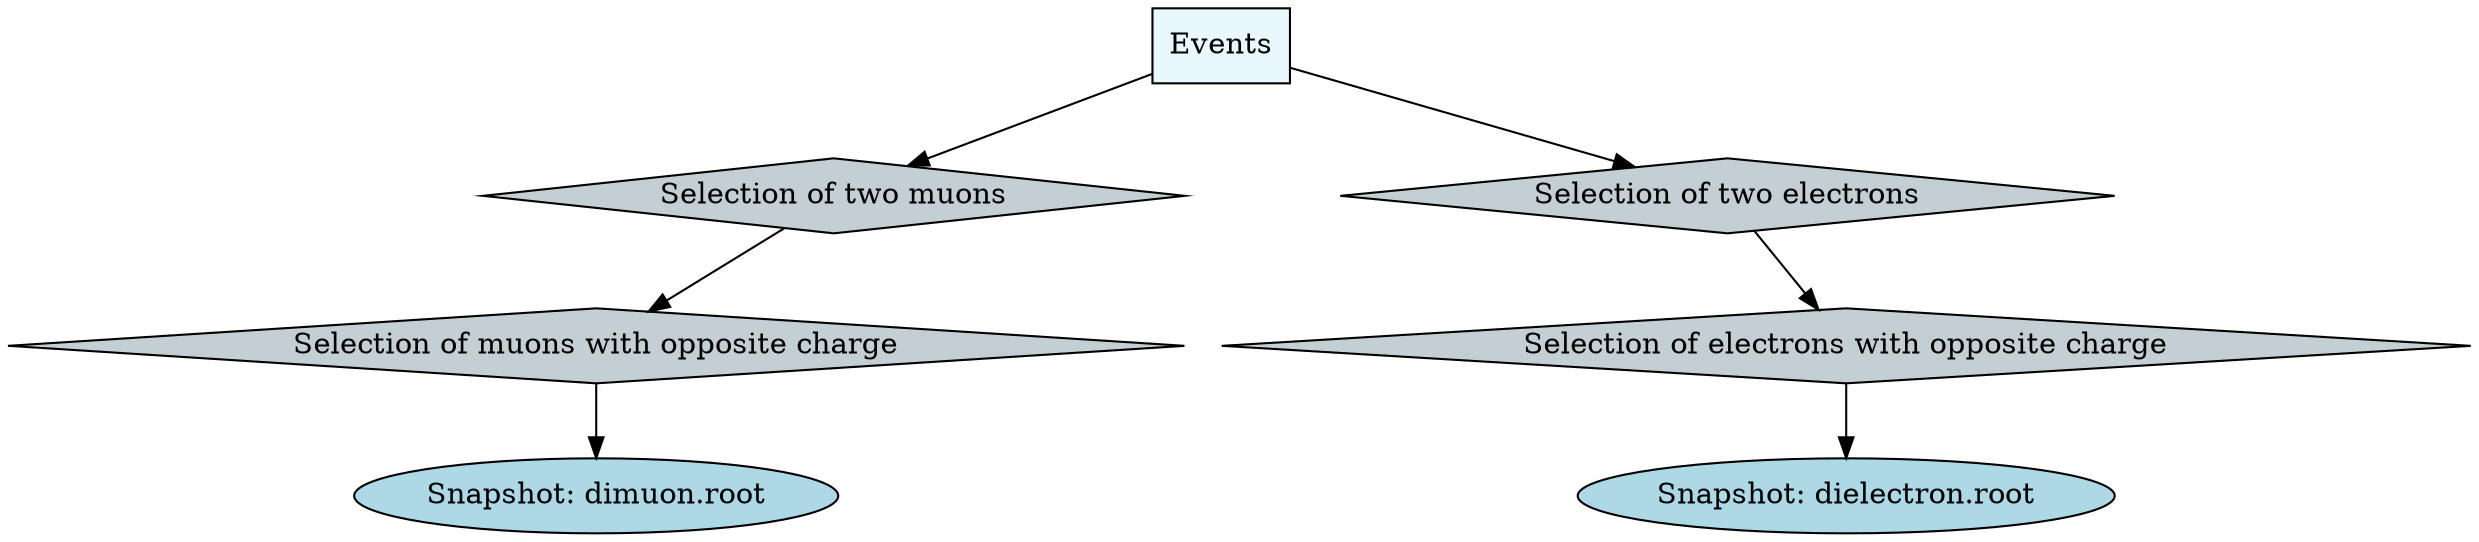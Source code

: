 digraph {
	2 [label="Selection of two muons", style="filled", fillcolor="#c4cfd4", shape="diamond"];
	0 [label="Events", style="filled", fillcolor="#e8f8fc", shape="box"];
	4 [label="Selection of muons with opposite charge", style="filled", fillcolor="#c4cfd4", shape="diamond"];
  6 [label="Snapshot: dimuon.root", style="filled", fillcolor=lightblue, shape="oval"];
	8 [label="Selection of two electrons", style="filled", fillcolor="#c4cfd4", shape="diamond"];
	0 [label="Events", style="filled", fillcolor="#e8f8fc", shape="box"];
	10 [label="Selection of electrons with opposite charge", style="filled", fillcolor="#c4cfd4", shape="diamond"];
  12 [label="Snapshot: dielectron.root", style="filled", fillcolor=lightblue, shape="oval"];
	0 -> 2;
	2 -> 4;
  4 -> 6;
	0 -> 8;
	8 -> 10;
  10 -> 12;
}

